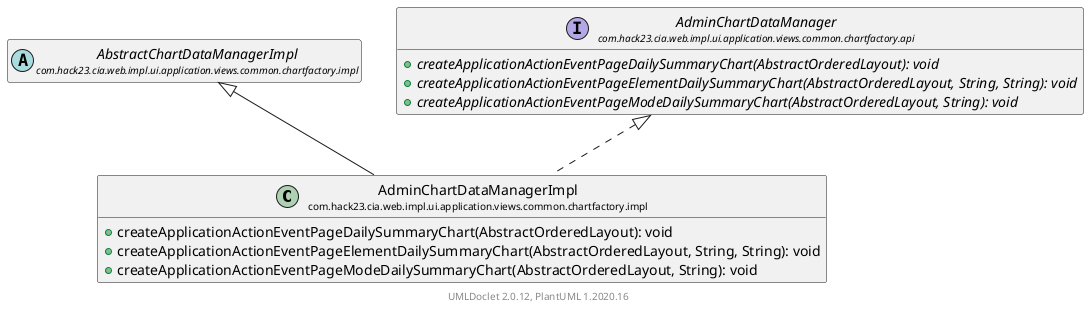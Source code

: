 @startuml
    set namespaceSeparator none
    hide empty fields
    hide empty methods

    class "<size:14>AdminChartDataManagerImpl\n<size:10>com.hack23.cia.web.impl.ui.application.views.common.chartfactory.impl" as com.hack23.cia.web.impl.ui.application.views.common.chartfactory.impl.AdminChartDataManagerImpl [[AdminChartDataManagerImpl.html]] {
        +createApplicationActionEventPageDailySummaryChart(AbstractOrderedLayout): void
        +createApplicationActionEventPageElementDailySummaryChart(AbstractOrderedLayout, String, String): void
        +createApplicationActionEventPageModeDailySummaryChart(AbstractOrderedLayout, String): void
    }

    abstract class "<size:14>AbstractChartDataManagerImpl\n<size:10>com.hack23.cia.web.impl.ui.application.views.common.chartfactory.impl" as com.hack23.cia.web.impl.ui.application.views.common.chartfactory.impl.AbstractChartDataManagerImpl [[AbstractChartDataManagerImpl.html]]
    interface "<size:14>AdminChartDataManager\n<size:10>com.hack23.cia.web.impl.ui.application.views.common.chartfactory.api" as com.hack23.cia.web.impl.ui.application.views.common.chartfactory.api.AdminChartDataManager [[../api/AdminChartDataManager.html]] {
        {abstract} +createApplicationActionEventPageDailySummaryChart(AbstractOrderedLayout): void
        {abstract} +createApplicationActionEventPageElementDailySummaryChart(AbstractOrderedLayout, String, String): void
        {abstract} +createApplicationActionEventPageModeDailySummaryChart(AbstractOrderedLayout, String): void
    }

    com.hack23.cia.web.impl.ui.application.views.common.chartfactory.impl.AbstractChartDataManagerImpl <|-- com.hack23.cia.web.impl.ui.application.views.common.chartfactory.impl.AdminChartDataManagerImpl
    com.hack23.cia.web.impl.ui.application.views.common.chartfactory.api.AdminChartDataManager <|.. com.hack23.cia.web.impl.ui.application.views.common.chartfactory.impl.AdminChartDataManagerImpl

    center footer UMLDoclet 2.0.12, PlantUML 1.2020.16
@enduml
